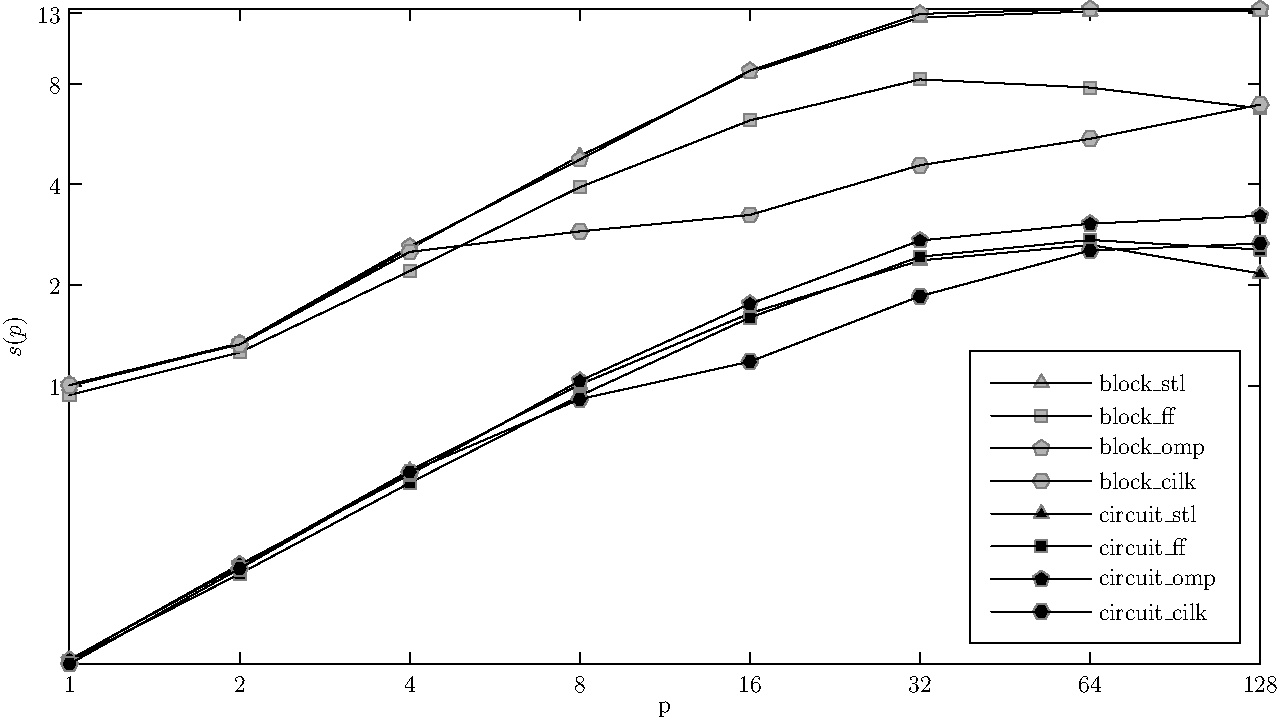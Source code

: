import graph;

// picture pic;
real m = 4;
real xsize=160*m, ysize=90*m;
int p;

scale(Log,Log);
size(xsize,ysize,IgnoreAspect);

/***********************************************************************/
////////////////////////////////////// block_STL
real[] p1 = {0.99618077657543,1.33078231292517,2.56978653530378,4.8602484472049,8.646408839779,12.6209677419355,13.1512605042017,13.1512605042017,};
pair[] f1 = {(0,0.),(0,0.),(0,0.),(0,0),(0,0),(0,0),(0,0)};
for(int i=0, p=1; i<8; ++i, p *= 2) f1[i] = (p, p1[i]);
draw(graph(f1),"block\_stl", marker(scale(1.5mm)*polygon(3),grey,FillDraw(gray(0.7)),above=false));

////////////////////////////////////// block_FF
real[] p2 = {0.937125748502994,1.2570281124498,2.20112517580872,3.92230576441103,6.21031746031746,8.23684210526316,7.78606965174129,
6.74568965517241};
pair[] f2 = {(0,0.),(0,0.),(0,0.),(0,0),(0,0),(0,0),(0,0)};
for(int i=0, p=1; i<8; ++i, p *= 2) f2[i] = (p, p2[i]);
draw(graph(f2),"block\_ff", marker(scale(1.5mm)*polygon(4),grey,FillDraw(gray(0.7)),above=false));

////////////////////////////////////// block_OMP
real[] p3 = {1.0064308681672,1.33875106928999,2.60399334442596,4.74242424242424,8.74301675977654,12.9338842975207,13.3760683760684,
13.3760683760684};
pair[] f3 = {(0,0.),(0,0.),(0,0.),(0,0),(0,0),(0,0),(0,0)};
for(int i=0, p=1; i<8; ++i, p *= 2) f3[i] = (p, p3[i]);

draw(graph(f3),"block\_omp", marker(scale(1.5mm)*polygon(5),grey,FillDraw(gray(0.7)),above=false));

////////////////////////////////////// block_CILK
real[] p4 = {1.00320512820513,1.32852292020374,2.51203852327448,2.89279112754159,3.24016563146998,4.56268221574344,5.47202797202797,6.92477876106195};
pair[] f4 = {(0,0.),(0,0.),(0,0.),(0,0),(0,0),(0,0),(0,0)};
for(int i=0, p=1; i<8; ++i, p *= 2) f4[i] = (p, p4[i]);

draw(graph(f4),"block\_cilk", marker(scale(1.5mm)*polygon(6),grey,FillDraw(gray(0.7)),above=false));
//////////////////////////////////////

/***********************************************************************/
////////////////////////////////////// circuit_STL
real[] p5 = {0.151603216119345,0.289012003693444,0.556939501779359,1.00772698003863,1.64563617245005,2.36762481089259,2.63468013468013,2.16459197786999};
pair[] f5 = {(0,0.),(0,0.),(0,0.),(0,0),(0,0),(0,0),(0,0)};
for(int i=0, p=1; i<8; ++i, p *= 2) f5[i] = (p, p5[i]);
draw(graph(f5),"circuit\_stl", marker(scale(1.5mm)*polygon(3),grey,FillDraw(gray(0)),above=false));

////////////////////////////////////// circuit_FF
real[] p6 = {0.150249615975422,0.273697096887023,0.511772400261609,0.933214072748956,1.59856996935649,2.43012422360248,2.72648083623693,2.55301794453507};
pair[] f6 = {(0,0.),(0,0.),(0,0.),(0,0),(0,0),(0,0),(0,0)};
for(int i=0, p=1; i<8; ++i, p *= 2) f6[i] = (p, p6[i]);
draw(graph(f6),"circuit\_ff", marker(scale(1.5mm)*polygon(4),grey,FillDraw(gray(0)),above=false));

////////////////////////////////////// circuit_OMP
real[] p7 = {0.151353965183752,0.291868705706826,0.542085209560097,1.0336856010568,1.75645342312009,2.71701388888889,3.05068226120858,3.2201646090535};
pair[] f7 = {(0,0.),(0,0.),(0,0.),(0,0),(0,0),(0,0),(0,0)};
for(int i=0, p=1; i<8; ++i, p *= 2) f7[i] = (p, p7[i]);

draw(graph(f7),"circuit\_omp", marker(scale(1.5mm)*polygon(5),grey,FillDraw(gray(0)),above=false));

////////////////////////////////////// circuit_CILK
real[] p8 = {0.147210986736902,0.28377153218495,0.552223006351447,0.911473500291205,1.18024132730015,1.85207100591716,2.53646677471637,
2.66156462585034};
pair[] f8 = {(0,0.),(0,0.),(0,0.),(0,0),(0,0),(0,0),(0,0)};
for(int i=0, p=1; i<8; ++i, p *= 2) f8[i] = (p, p8[i]);

draw(graph(f8),"circuit\_cilk", marker(scale(1.5mm)*polygon(6),grey,FillDraw(gray(0)),above=false));
//////////////////////////////////////


scale(Log,Log);
xaxis("p",BottomTop,LeftTicks(DefaultFormat,new real[] {1, 2, 4, 8, 16, 32, 64, 128}));

scale(Log,Log);

yaxis("$s(p)$",LeftRight,RightTicks(DefaultFormat, new real[] { 1, 2, 4, 8, 13} ));

add(currentpicture, legend(),point(SE),10N+10W,UnFill);

// Fit pic to W of origin:
scale(Log,Log);


